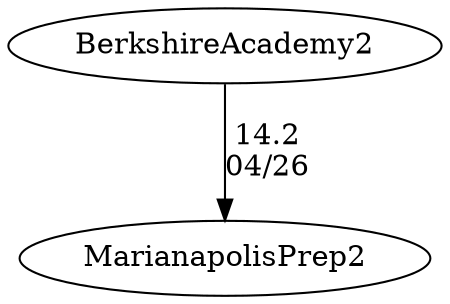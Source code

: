digraph girls2foursBerkshireAcademy2 {BerkshireAcademy2 [URL="girls2foursBerkshireAcademy2BerkshireAcademy2.html"];MarianapolisPrep2 [URL="girls2foursBerkshireAcademy2MarianapolisPrep2.html"];BerkshireAcademy2 -> MarianapolisPrep2[label="14.2
04/26", weight="86", tooltip="NEIRA Girls Fours,Pomfret vs. Marianapolis, Berkshire			
Distance: 1500m Conditions: No current. Slight crossing tailwind to begin (ESE ~6 to 8 MPH) that increased in speed and became more of a solid (S ~10-12 MPH) tail by the last race. Comments: Order of races: G1, G2. There were some boys races between the races. Pomfret's 3rd boat raced in the 2nd boat category. Marianapolis's second boat caught a boat stopping crab just after the 250m mark.
None", URL="http://www.row2k.com/results/resultspage.cfm?UID=DD66D79A1A96726AD149522E161FDE8D&cat=1", random="random"]}